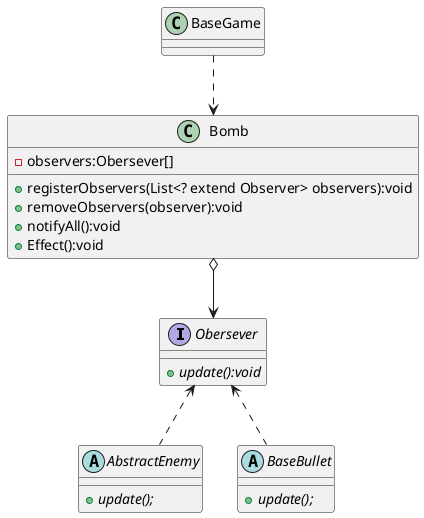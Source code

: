 @startuml

interface Obersever{
    +{abstract}update():void
}

abstract AbstractEnemy{
    +{abstract}update();
}

abstract BaseBullet{
    +{abstract}update();
}


Obersever <.. AbstractEnemy
Obersever <.. BaseBullet

class Bomb{
    -observers:Obersever[]
    +registerObservers(List<? extend Observer> observers):void
    +removeObservers(observer):void
    +notifyAll():void
    +Effect():void
}

Bomb o--> Obersever

class BaseGame{}

BaseGame ..> Bomb

@enduml